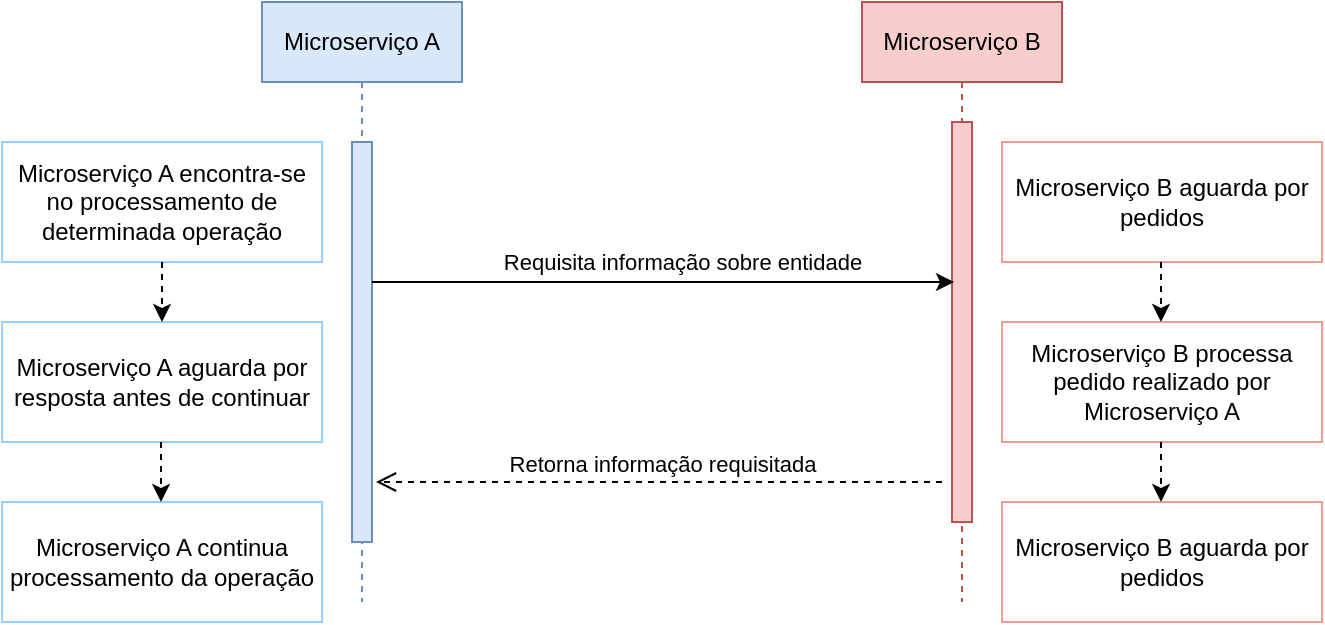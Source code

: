 <mxfile version="16.2.2" type="device"><diagram id="UdSJV5bzTTat5vxHpTfm" name="Page-1"><mxGraphModel dx="2272" dy="766" grid="1" gridSize="10" guides="1" tooltips="1" connect="1" arrows="1" fold="1" page="1" pageScale="1" pageWidth="850" pageHeight="1100" math="0" shadow="0"><root><mxCell id="0"/><mxCell id="1" parent="0"/><mxCell id="Y-3dMhLxkkoZdzRxjfrW-4" value="Microserviço A" style="shape=umlLifeline;perimeter=lifelinePerimeter;whiteSpace=wrap;html=1;container=1;collapsible=0;recursiveResize=0;outlineConnect=0;fillColor=#dae8fc;strokeColor=#6c8ebf;" vertex="1" parent="1"><mxGeometry x="100" y="120" width="100" height="300" as="geometry"/></mxCell><mxCell id="Y-3dMhLxkkoZdzRxjfrW-6" value="" style="html=1;points=[];perimeter=orthogonalPerimeter;fillColor=#dae8fc;strokeColor=#6c8ebf;" vertex="1" parent="Y-3dMhLxkkoZdzRxjfrW-4"><mxGeometry x="45" y="70" width="10" height="200" as="geometry"/></mxCell><mxCell id="Y-3dMhLxkkoZdzRxjfrW-5" value="Microserviço B" style="shape=umlLifeline;perimeter=lifelinePerimeter;whiteSpace=wrap;html=1;container=1;collapsible=0;recursiveResize=0;outlineConnect=0;fillColor=#f8cecc;strokeColor=#b85450;" vertex="1" parent="1"><mxGeometry x="400" y="120" width="100" height="300" as="geometry"/></mxCell><mxCell id="Y-3dMhLxkkoZdzRxjfrW-8" value="" style="html=1;points=[];perimeter=orthogonalPerimeter;fillColor=#f8cecc;strokeColor=#b85450;" vertex="1" parent="Y-3dMhLxkkoZdzRxjfrW-5"><mxGeometry x="45" y="60" width="10" height="200" as="geometry"/></mxCell><mxCell id="Y-3dMhLxkkoZdzRxjfrW-9" style="edgeStyle=orthogonalEdgeStyle;rounded=0;orthogonalLoop=1;jettySize=auto;html=1;" edge="1" parent="1" source="Y-3dMhLxkkoZdzRxjfrW-6"><mxGeometry relative="1" as="geometry"><mxPoint x="446" y="260" as="targetPoint"/><Array as="points"><mxPoint x="446" y="260"/></Array></mxGeometry></mxCell><mxCell id="Y-3dMhLxkkoZdzRxjfrW-10" value="Requisita informação sobre entidade" style="edgeLabel;html=1;align=center;verticalAlign=middle;resizable=0;points=[];" vertex="1" connectable="0" parent="Y-3dMhLxkkoZdzRxjfrW-9"><mxGeometry x="0.196" y="3" relative="1" as="geometry"><mxPoint x="-19" y="-7" as="offset"/></mxGeometry></mxCell><mxCell id="Y-3dMhLxkkoZdzRxjfrW-11" value="Retorna informação requisitada" style="html=1;verticalAlign=bottom;endArrow=open;dashed=1;endSize=8;rounded=0;entryX=1.2;entryY=0.85;entryDx=0;entryDy=0;entryPerimeter=0;" edge="1" parent="1" target="Y-3dMhLxkkoZdzRxjfrW-6"><mxGeometry x="-0.011" relative="1" as="geometry"><mxPoint x="440" y="360" as="sourcePoint"/><mxPoint x="380" y="390" as="targetPoint"/><Array as="points"><mxPoint x="400" y="360"/><mxPoint x="310" y="360"/><mxPoint x="240" y="360"/></Array><mxPoint as="offset"/></mxGeometry></mxCell><mxCell id="Y-3dMhLxkkoZdzRxjfrW-13" value="Microserviço A encontra-se no processamento de determinada operação" style="rounded=0;whiteSpace=wrap;html=1;strokeColor=#99CCFF;" vertex="1" parent="1"><mxGeometry x="-30" y="190" width="160" height="60" as="geometry"/></mxCell><mxCell id="Y-3dMhLxkkoZdzRxjfrW-14" value="Microserviço A aguarda por resposta antes de continuar" style="rounded=0;whiteSpace=wrap;html=1;strokeColor=#99CCFF;" vertex="1" parent="1"><mxGeometry x="-30" y="280" width="160" height="60" as="geometry"/></mxCell><mxCell id="Y-3dMhLxkkoZdzRxjfrW-15" value="Microserviço B aguarda por pedidos" style="rounded=0;whiteSpace=wrap;html=1;strokeColor=#F19C99;" vertex="1" parent="1"><mxGeometry x="470" y="190" width="160" height="60" as="geometry"/></mxCell><mxCell id="Y-3dMhLxkkoZdzRxjfrW-16" value="Microserviço B processa pedido realizado por Microserviço A" style="rounded=0;whiteSpace=wrap;html=1;strokeColor=#F19C99;" vertex="1" parent="1"><mxGeometry x="470" y="280" width="160" height="60" as="geometry"/></mxCell><mxCell id="Y-3dMhLxkkoZdzRxjfrW-17" value="" style="endArrow=classic;html=1;rounded=0;exitX=0.5;exitY=1;exitDx=0;exitDy=0;entryX=0.5;entryY=0;entryDx=0;entryDy=0;dashed=1;" edge="1" parent="1" source="Y-3dMhLxkkoZdzRxjfrW-13" target="Y-3dMhLxkkoZdzRxjfrW-14"><mxGeometry width="50" height="50" relative="1" as="geometry"><mxPoint x="400" y="400" as="sourcePoint"/><mxPoint x="450" y="350" as="targetPoint"/></mxGeometry></mxCell><mxCell id="Y-3dMhLxkkoZdzRxjfrW-18" value="" style="endArrow=classic;html=1;rounded=0;exitX=0.5;exitY=1;exitDx=0;exitDy=0;entryX=0.5;entryY=0;entryDx=0;entryDy=0;dashed=1;" edge="1" parent="1"><mxGeometry width="50" height="50" relative="1" as="geometry"><mxPoint x="549.5" y="250" as="sourcePoint"/><mxPoint x="549.5" y="280" as="targetPoint"/></mxGeometry></mxCell><mxCell id="Y-3dMhLxkkoZdzRxjfrW-19" value="Microserviço A continua processamento da operação" style="rounded=0;whiteSpace=wrap;html=1;strokeColor=#99CCFF;" vertex="1" parent="1"><mxGeometry x="-30" y="370" width="160" height="60" as="geometry"/></mxCell><mxCell id="Y-3dMhLxkkoZdzRxjfrW-20" value="" style="endArrow=classic;html=1;rounded=0;exitX=0.5;exitY=1;exitDx=0;exitDy=0;entryX=0.5;entryY=0;entryDx=0;entryDy=0;dashed=1;" edge="1" parent="1"><mxGeometry width="50" height="50" relative="1" as="geometry"><mxPoint x="49.5" y="340" as="sourcePoint"/><mxPoint x="49.5" y="370" as="targetPoint"/></mxGeometry></mxCell><mxCell id="Y-3dMhLxkkoZdzRxjfrW-21" value="Microserviço B aguarda por pedidos" style="rounded=0;whiteSpace=wrap;html=1;strokeColor=#F19C99;" vertex="1" parent="1"><mxGeometry x="470" y="370" width="160" height="60" as="geometry"/></mxCell><mxCell id="Y-3dMhLxkkoZdzRxjfrW-22" value="" style="endArrow=classic;html=1;rounded=0;exitX=0.5;exitY=1;exitDx=0;exitDy=0;entryX=0.5;entryY=0;entryDx=0;entryDy=0;dashed=1;" edge="1" parent="1"><mxGeometry width="50" height="50" relative="1" as="geometry"><mxPoint x="549.5" y="340" as="sourcePoint"/><mxPoint x="549.5" y="370" as="targetPoint"/></mxGeometry></mxCell></root></mxGraphModel></diagram></mxfile>